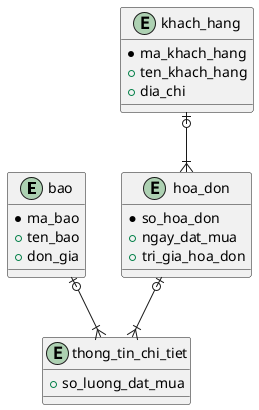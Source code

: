 @startuml

entity "bao" as bao {
	* ma_bao
	+ ten_bao
	+ don_gia
}

entity "khach_hang" as khach_hang {
	* ma_khach_hang
	+ ten_khach_hang
	+ dia_chi
}

entity "hoa_don" as hoa_don {
	* so_hoa_don
	+ ngay_dat_mua
	+ tri_gia_hoa_don
}

entity "thong_tin_chi_tiet" as thong_tin_chi_tiet {
	+ so_luong_dat_mua
}

khach_hang |o--|{ hoa_don

hoa_don |o--|{ thong_tin_chi_tiet

bao |o--|{ thong_tin_chi_tiet

@enduml